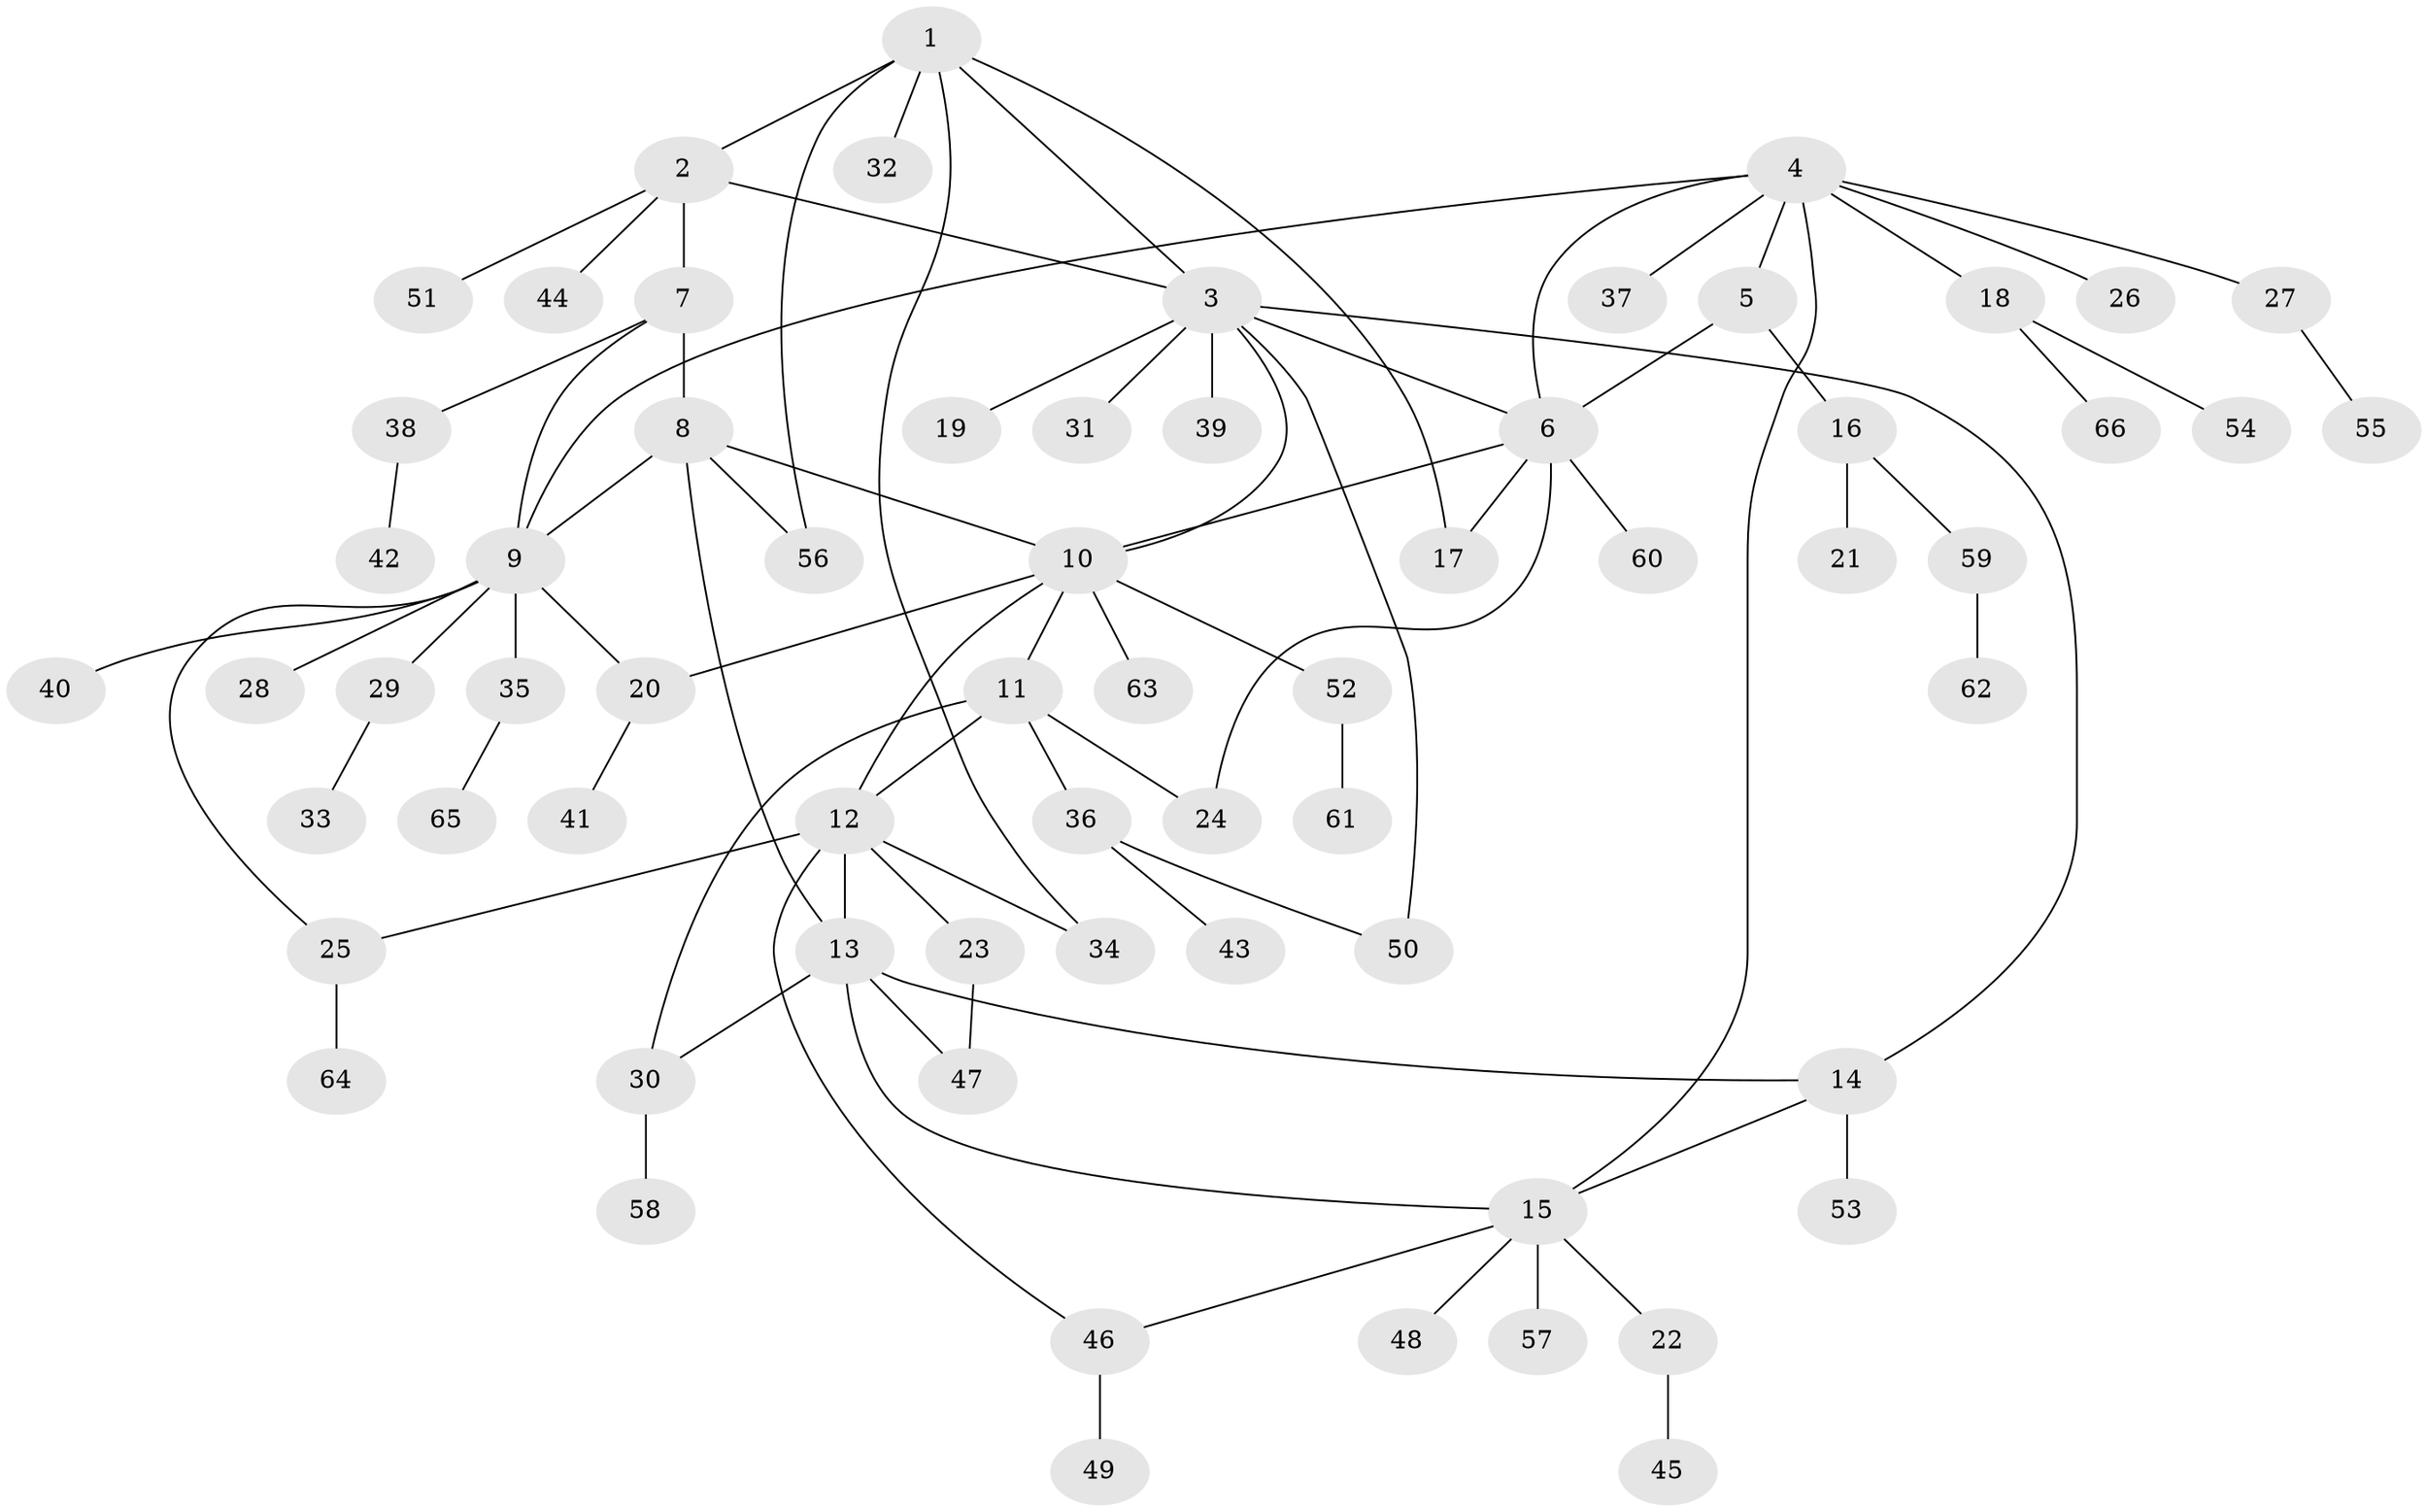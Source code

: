// Generated by graph-tools (version 1.1) at 2025/11/02/27/25 16:11:32]
// undirected, 66 vertices, 86 edges
graph export_dot {
graph [start="1"]
  node [color=gray90,style=filled];
  1;
  2;
  3;
  4;
  5;
  6;
  7;
  8;
  9;
  10;
  11;
  12;
  13;
  14;
  15;
  16;
  17;
  18;
  19;
  20;
  21;
  22;
  23;
  24;
  25;
  26;
  27;
  28;
  29;
  30;
  31;
  32;
  33;
  34;
  35;
  36;
  37;
  38;
  39;
  40;
  41;
  42;
  43;
  44;
  45;
  46;
  47;
  48;
  49;
  50;
  51;
  52;
  53;
  54;
  55;
  56;
  57;
  58;
  59;
  60;
  61;
  62;
  63;
  64;
  65;
  66;
  1 -- 2;
  1 -- 3;
  1 -- 17;
  1 -- 32;
  1 -- 34;
  1 -- 56;
  2 -- 3;
  2 -- 7;
  2 -- 44;
  2 -- 51;
  3 -- 6;
  3 -- 10;
  3 -- 14;
  3 -- 19;
  3 -- 31;
  3 -- 39;
  3 -- 50;
  4 -- 5;
  4 -- 6;
  4 -- 9;
  4 -- 15;
  4 -- 18;
  4 -- 26;
  4 -- 27;
  4 -- 37;
  5 -- 6;
  5 -- 16;
  6 -- 10;
  6 -- 17;
  6 -- 24;
  6 -- 60;
  7 -- 8;
  7 -- 9;
  7 -- 38;
  8 -- 9;
  8 -- 10;
  8 -- 13;
  8 -- 56;
  9 -- 20;
  9 -- 25;
  9 -- 28;
  9 -- 29;
  9 -- 35;
  9 -- 40;
  10 -- 11;
  10 -- 12;
  10 -- 20;
  10 -- 52;
  10 -- 63;
  11 -- 12;
  11 -- 24;
  11 -- 30;
  11 -- 36;
  12 -- 13;
  12 -- 23;
  12 -- 25;
  12 -- 34;
  12 -- 46;
  13 -- 14;
  13 -- 15;
  13 -- 30;
  13 -- 47;
  14 -- 15;
  14 -- 53;
  15 -- 22;
  15 -- 46;
  15 -- 48;
  15 -- 57;
  16 -- 21;
  16 -- 59;
  18 -- 54;
  18 -- 66;
  20 -- 41;
  22 -- 45;
  23 -- 47;
  25 -- 64;
  27 -- 55;
  29 -- 33;
  30 -- 58;
  35 -- 65;
  36 -- 43;
  36 -- 50;
  38 -- 42;
  46 -- 49;
  52 -- 61;
  59 -- 62;
}
